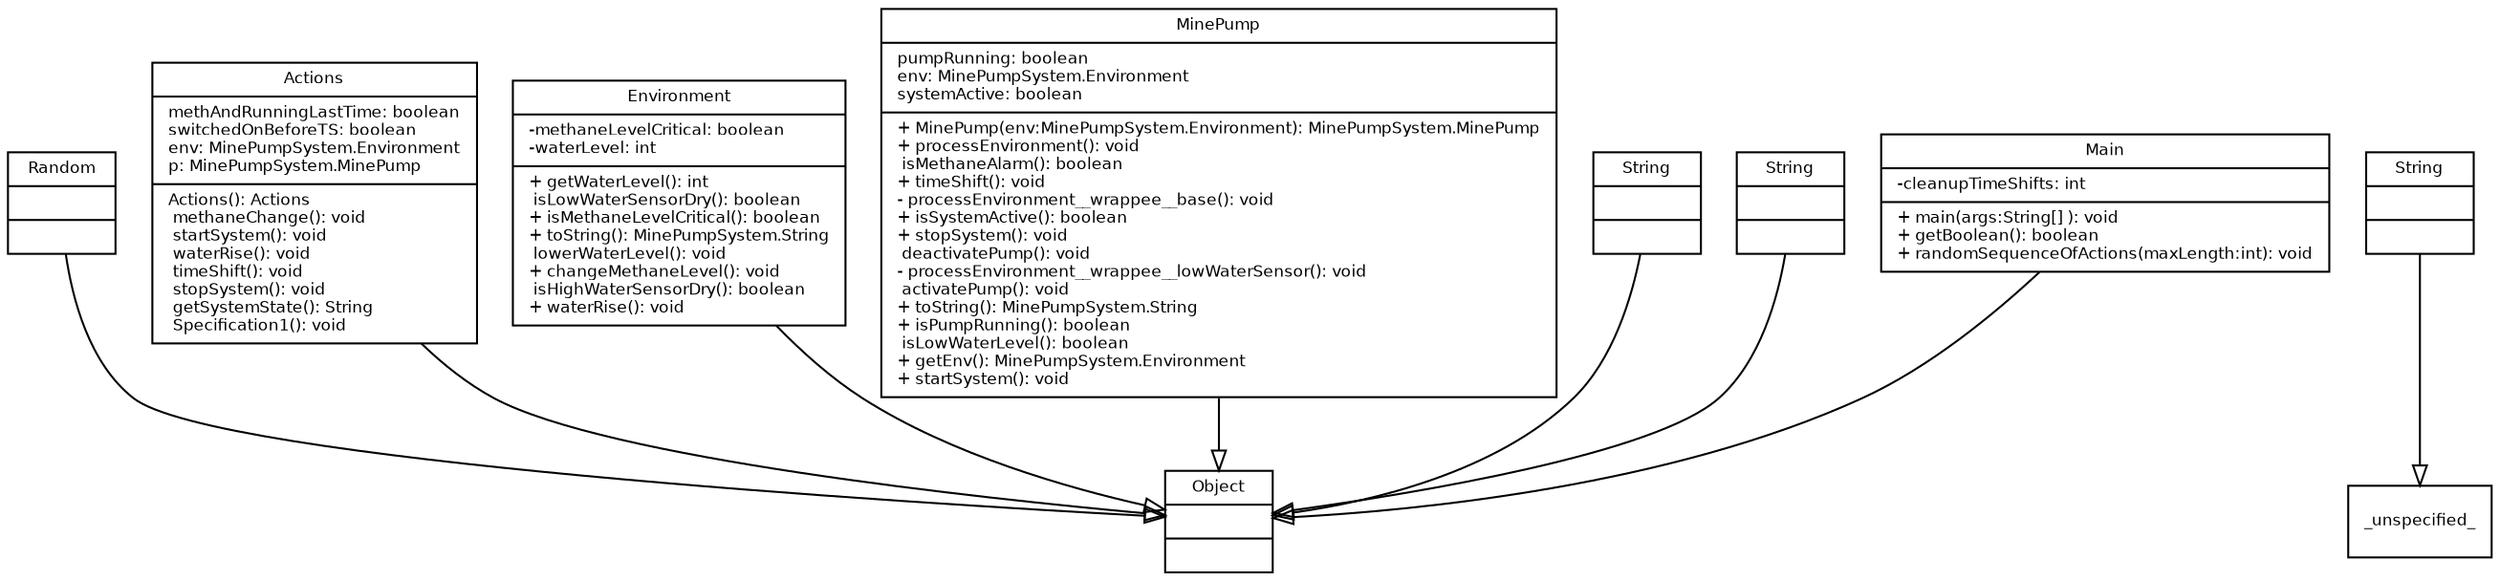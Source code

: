 digraph TypeHierarchy { 
        fontname = "Bitstream Vera Sans"
        fontsize = 8

        node [
                  fontname = "Bitstream Vera Sans"
                  fontsize = 8
                  shape = "record"
        ]

        edge [
                  fontname = "Bitstream Vera Sans"
                  fontsize = 8
        ]

        Random [
                  label = "{Random||}"
        ]

        Actions [
                  label = "{Actions|methAndRunningLastTime: boolean\lswitchedOnBeforeTS: boolean\lenv: MinePumpSystem.Environment\lp: MinePumpSystem.MinePump\l| Actions(): Actions\l methaneChange(): void\l startSystem(): void\l waterRise(): void\l timeShift(): void\l stopSystem(): void\l getSystemState(): String\l Specification1(): void\l}"
        ]

        MinePumpSystem_Environment [
                  label = "{Environment|-methaneLevelCritical: boolean\l-waterLevel: int\l|+ getWaterLevel(): int\l isLowWaterSensorDry(): boolean\l+ isMethaneLevelCritical(): boolean\l+ toString(): MinePumpSystem.String\l lowerWaterLevel(): void\l+ changeMethaneLevel(): void\l isHighWaterSensorDry(): boolean\l+ waterRise(): void\l}"
        ]

        MinePumpSystem_MinePump [
                  label = "{MinePump|pumpRunning: boolean\lenv: MinePumpSystem.Environment\lsystemActive: boolean\l|+ MinePump(env:MinePumpSystem.Environment): MinePumpSystem.MinePump\l+ processEnvironment(): void\l isMethaneAlarm(): boolean\l+ timeShift(): void\l- processEnvironment__wrappee__base(): void\l+ isSystemActive(): boolean\l+ stopSystem(): void\l deactivatePump(): void\l- processEnvironment__wrappee__lowWaterSensor(): void\l activatePump(): void\l+ toString(): MinePumpSystem.String\l+ isPumpRunning(): boolean\l isLowWaterLevel(): boolean\l+ getEnv(): MinePumpSystem.Environment\l+ startSystem(): void\l}"
        ]

        String [
                  label = "{String||}"
        ]

        java_lang_String [
                  label = "{String||}"
        ]

        java_lang_Object [
                  label = "{Object||}"
        ]

        MinePumpSystem_String [
                  label = "{String||}"
        ]

        Main [
                  label = "{Main|-cleanupTimeShifts: int\l|+ main(args:String[] ): void\l+ getBoolean(): boolean\l+ randomSequenceOfActions(maxLength:int): void\l}"
        ]

        edge [
                  arrowhead = "empty"
                  style = "solid"
                  arrowtail = "none"
        ]

        Random -> java_lang_Object
        Actions -> java_lang_Object
        MinePumpSystem_Environment -> java_lang_Object
        MinePumpSystem_MinePump -> java_lang_Object
        String -> _unspecified_
        java_lang_String -> java_lang_Object
        MinePumpSystem_String -> java_lang_Object
        Main -> java_lang_Object
        edge [
                  arrowhead = "empty"
                  style = "dashed"
                  arrowtail = "none"
        ]

        edge [
                  arrowhead = "normal"
                  style = "solid"
                  arrowtail = "odot"
        ]

}